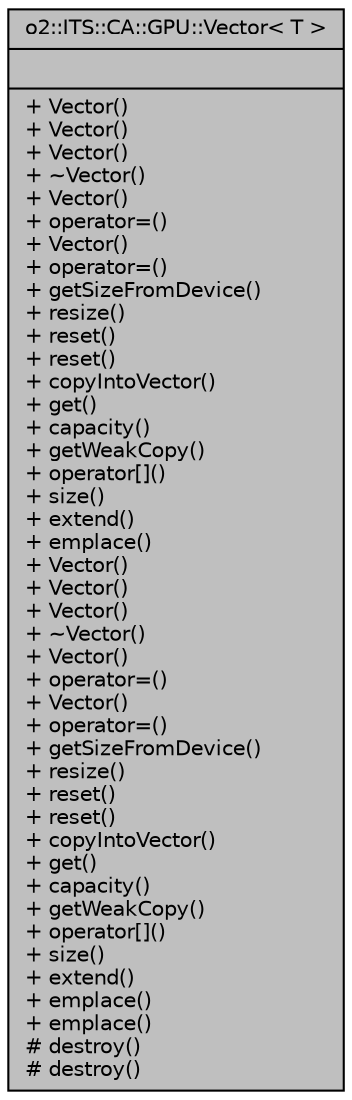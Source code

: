 digraph "o2::ITS::CA::GPU::Vector&lt; T &gt;"
{
 // INTERACTIVE_SVG=YES
  bgcolor="transparent";
  edge [fontname="Helvetica",fontsize="10",labelfontname="Helvetica",labelfontsize="10"];
  node [fontname="Helvetica",fontsize="10",shape=record];
  Node1 [label="{o2::ITS::CA::GPU::Vector\< T \>\n||+ Vector()\l+ Vector()\l+ Vector()\l+ ~Vector()\l+ Vector()\l+ operator=()\l+ Vector()\l+ operator=()\l+ getSizeFromDevice()\l+ resize()\l+ reset()\l+ reset()\l+ copyIntoVector()\l+ get()\l+ capacity()\l+ getWeakCopy()\l+ operator[]()\l+ size()\l+ extend()\l+ emplace()\l+ Vector()\l+ Vector()\l+ Vector()\l+ ~Vector()\l+ Vector()\l+ operator=()\l+ Vector()\l+ operator=()\l+ getSizeFromDevice()\l+ resize()\l+ reset()\l+ reset()\l+ copyIntoVector()\l+ get()\l+ capacity()\l+ getWeakCopy()\l+ operator[]()\l+ size()\l+ extend()\l+ emplace()\l+ emplace()\l# destroy()\l# destroy()\l}",height=0.2,width=0.4,color="black", fillcolor="grey75", style="filled" fontcolor="black"];
}
